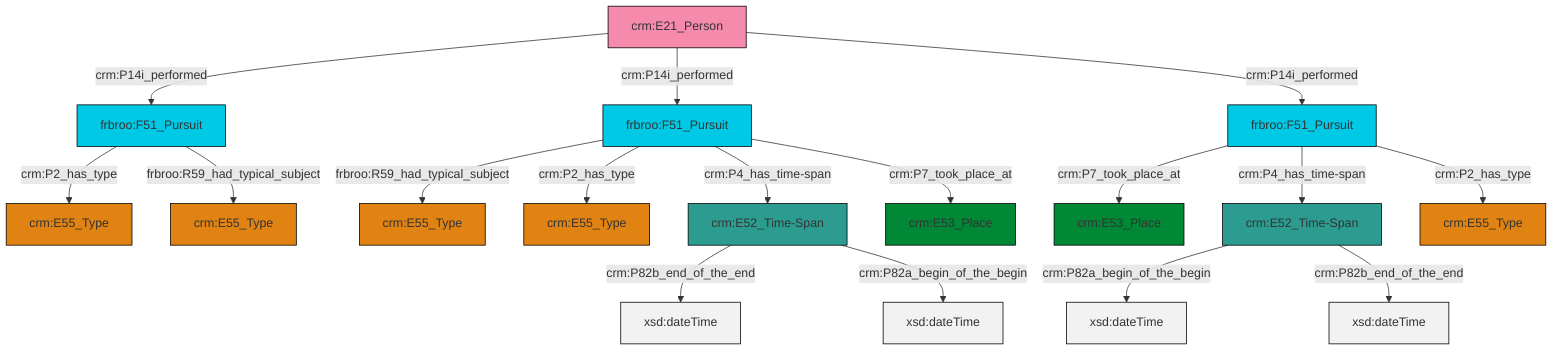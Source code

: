 graph TD
classDef Literal fill:#f2f2f2,stroke:#000000;
classDef CRM_Entity fill:#FFFFFF,stroke:#000000;
classDef Temporal_Entity fill:#00C9E6, stroke:#000000;
classDef Type fill:#E18312, stroke:#000000;
classDef Time-Span fill:#2C9C91, stroke:#000000;
classDef Appellation fill:#FFEB7F, stroke:#000000;
classDef Place fill:#008836, stroke:#000000;
classDef Persistent_Item fill:#B266B2, stroke:#000000;
classDef Conceptual_Object fill:#FFD700, stroke:#000000;
classDef Physical_Thing fill:#D2B48C, stroke:#000000;
classDef Actor fill:#f58aad, stroke:#000000;
classDef PC_Classes fill:#4ce600, stroke:#000000;
classDef Multi fill:#cccccc,stroke:#000000;

6["frbroo:F51_Pursuit"]:::Temporal_Entity -->|frbroo:R59_had_typical_subject| 7["crm:E55_Type"]:::Type
12["frbroo:F51_Pursuit"]:::Temporal_Entity -->|crm:P7_took_place_at| 8["crm:E53_Place"]:::Place
0["crm:E21_Person"]:::Actor -->|crm:P14i_performed| 14["frbroo:F51_Pursuit"]:::Temporal_Entity
18["crm:E52_Time-Span"]:::Time-Span -->|crm:P82b_end_of_the_end| 19[xsd:dateTime]:::Literal
4["crm:E52_Time-Span"]:::Time-Span -->|crm:P82a_begin_of_the_begin| 20[xsd:dateTime]:::Literal
6["frbroo:F51_Pursuit"]:::Temporal_Entity -->|crm:P2_has_type| 21["crm:E55_Type"]:::Type
12["frbroo:F51_Pursuit"]:::Temporal_Entity -->|crm:P4_has_time-span| 4["crm:E52_Time-Span"]:::Time-Span
0["crm:E21_Person"]:::Actor -->|crm:P14i_performed| 6["frbroo:F51_Pursuit"]:::Temporal_Entity
14["frbroo:F51_Pursuit"]:::Temporal_Entity -->|crm:P2_has_type| 2["crm:E55_Type"]:::Type
6["frbroo:F51_Pursuit"]:::Temporal_Entity -->|crm:P4_has_time-span| 18["crm:E52_Time-Span"]:::Time-Span
12["frbroo:F51_Pursuit"]:::Temporal_Entity -->|crm:P2_has_type| 10["crm:E55_Type"]:::Type
0["crm:E21_Person"]:::Actor -->|crm:P14i_performed| 12["frbroo:F51_Pursuit"]:::Temporal_Entity
4["crm:E52_Time-Span"]:::Time-Span -->|crm:P82b_end_of_the_end| 30[xsd:dateTime]:::Literal
6["frbroo:F51_Pursuit"]:::Temporal_Entity -->|crm:P7_took_place_at| 25["crm:E53_Place"]:::Place
18["crm:E52_Time-Span"]:::Time-Span -->|crm:P82a_begin_of_the_begin| 31[xsd:dateTime]:::Literal
14["frbroo:F51_Pursuit"]:::Temporal_Entity -->|frbroo:R59_had_typical_subject| 16["crm:E55_Type"]:::Type